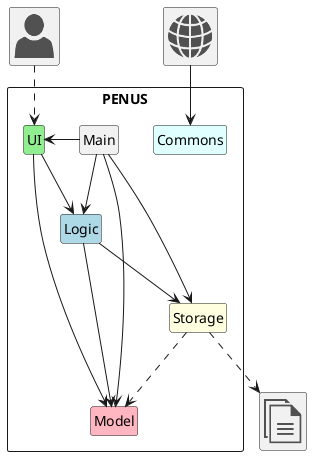 @startuml
!include <office/Concepts/globe_internet>
!include <office/Concepts/documents>
!include <office/Users/user>

skinparam classAttributeIconSize 0
hide empty members
hide circle

class "<$user>" as User 

class "<$globe_internet>" as Web

class "<$documents>" as Harddisk

package PENUS <<rectangle>> {
    class UI #LightGreen {
    
    }
    class Logic #LightBlue {

    }
    class Model #LightPink {

    }
    class Main {

    } 
    class Storage #LightYellow {

    }
    class Commons #LightCyan {

    }
}

User ..> UI
UI --> Logic
UI --> Model
Logic --> Model
Logic --> Storage
Main -> Storage
Main -> UI
Main -> Logic
Main -> Model
Web --> Commons
Storage ..> Model
Storage ..> Harddisk

@enduml